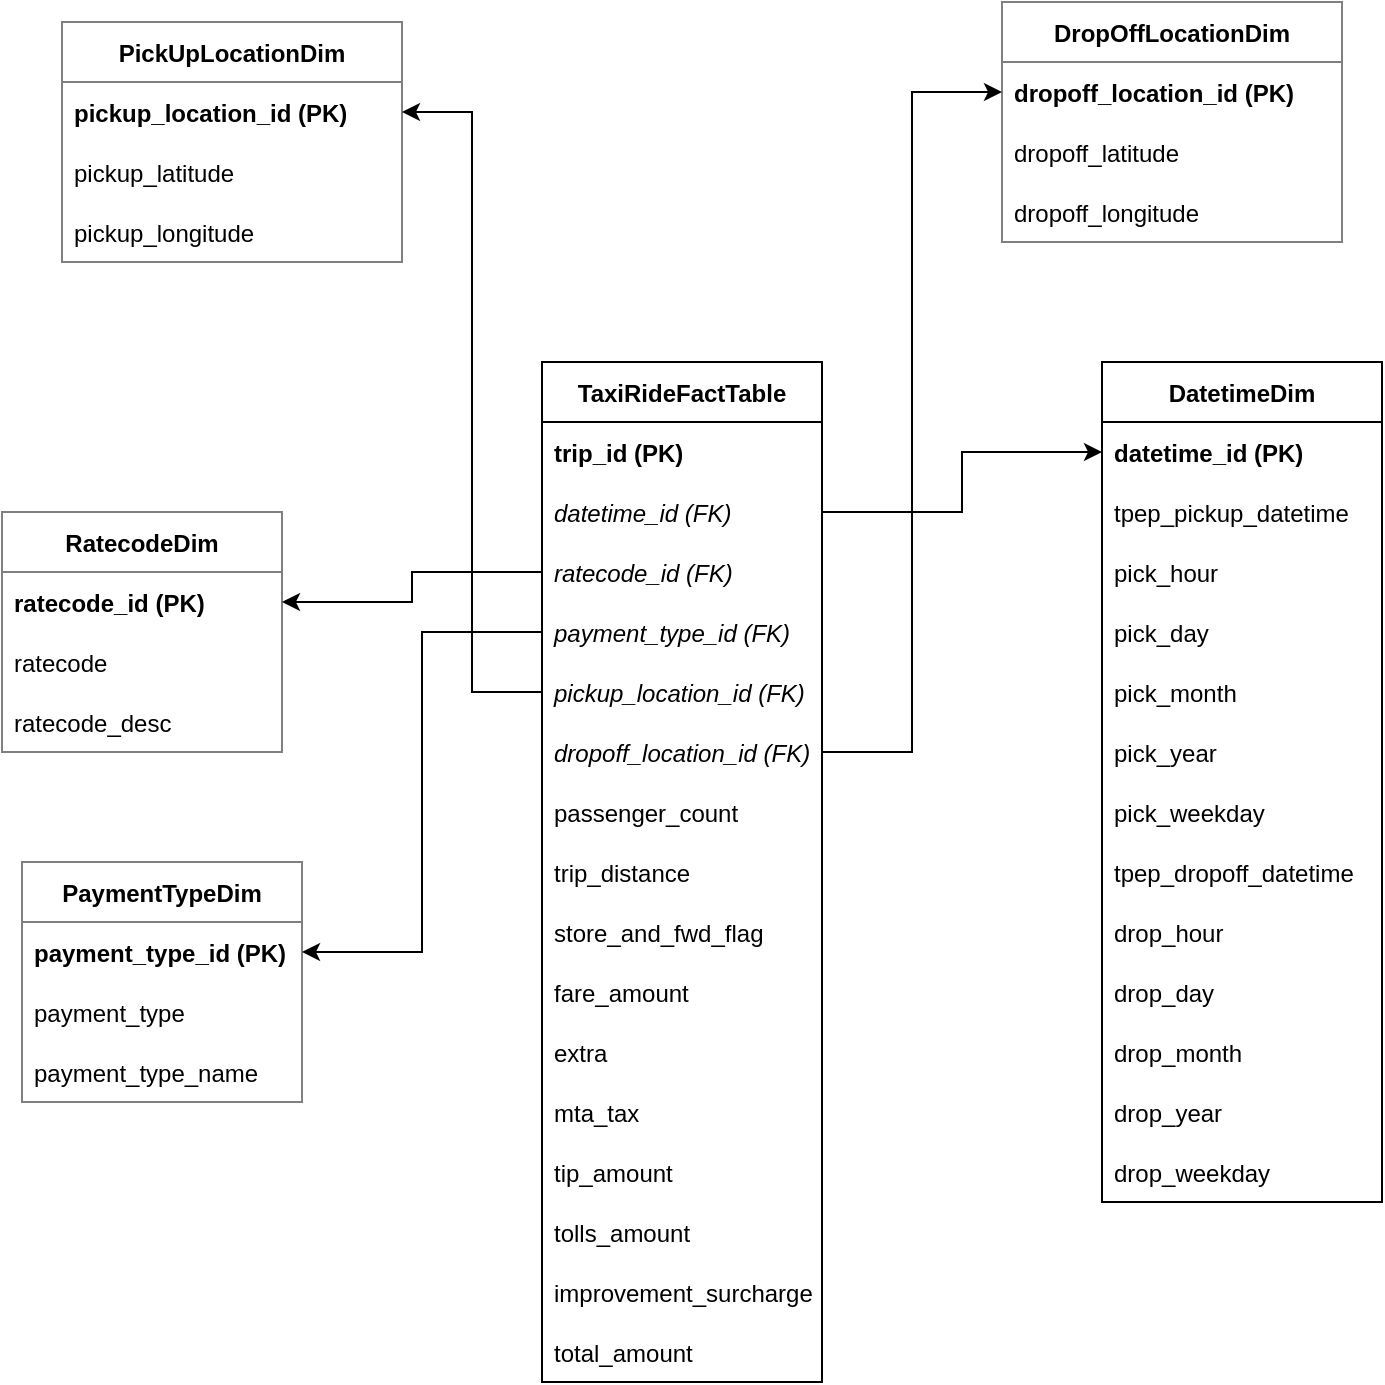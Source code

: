 <mxfile version="20.3.0" type="device"><diagram id="PjOlh2-i9VXT3nLFpJjR" name="Page-1"><mxGraphModel dx="1185" dy="714" grid="1" gridSize="10" guides="1" tooltips="1" connect="1" arrows="1" fold="1" page="1" pageScale="1" pageWidth="850" pageHeight="1100" math="0" shadow="0"><root><mxCell id="0"/><mxCell id="1" parent="0"/><mxCell id="DQ8Wg1WB1rBD1zgv4aQZ-3" value="TaxiRideFactTable" style="swimlane;fontStyle=1;childLayout=stackLayout;horizontal=1;startSize=30;horizontalStack=0;resizeParent=1;resizeParentMax=0;resizeLast=0;collapsible=1;marginBottom=0;" vertex="1" parent="1"><mxGeometry x="340" y="210" width="140" height="510" as="geometry"/></mxCell><mxCell id="DQ8Wg1WB1rBD1zgv4aQZ-4" value="trip_id (PK)" style="text;strokeColor=none;fillColor=none;align=left;verticalAlign=middle;spacingLeft=4;spacingRight=4;overflow=hidden;points=[[0,0.5],[1,0.5]];portConstraint=eastwest;rotatable=0;fontStyle=1" vertex="1" parent="DQ8Wg1WB1rBD1zgv4aQZ-3"><mxGeometry y="30" width="140" height="30" as="geometry"/></mxCell><mxCell id="DQ8Wg1WB1rBD1zgv4aQZ-5" value="datetime_id (FK)" style="text;strokeColor=none;fillColor=none;align=left;verticalAlign=middle;spacingLeft=4;spacingRight=4;overflow=hidden;points=[[0,0.5],[1,0.5]];portConstraint=eastwest;rotatable=0;fontStyle=2" vertex="1" parent="DQ8Wg1WB1rBD1zgv4aQZ-3"><mxGeometry y="60" width="140" height="30" as="geometry"/></mxCell><mxCell id="DQ8Wg1WB1rBD1zgv4aQZ-6" value="ratecode_id (FK)" style="text;strokeColor=none;fillColor=none;align=left;verticalAlign=middle;spacingLeft=4;spacingRight=4;overflow=hidden;points=[[0,0.5],[1,0.5]];portConstraint=eastwest;rotatable=0;fontStyle=2" vertex="1" parent="DQ8Wg1WB1rBD1zgv4aQZ-3"><mxGeometry y="90" width="140" height="30" as="geometry"/></mxCell><mxCell id="DQ8Wg1WB1rBD1zgv4aQZ-34" value="payment_type_id (FK)" style="text;strokeColor=none;fillColor=none;align=left;verticalAlign=middle;spacingLeft=4;spacingRight=4;overflow=hidden;points=[[0,0.5],[1,0.5]];portConstraint=eastwest;rotatable=0;fontStyle=2" vertex="1" parent="DQ8Wg1WB1rBD1zgv4aQZ-3"><mxGeometry y="120" width="140" height="30" as="geometry"/></mxCell><mxCell id="DQ8Wg1WB1rBD1zgv4aQZ-42" value="pickup_location_id (FK)" style="text;strokeColor=none;fillColor=none;align=left;verticalAlign=middle;spacingLeft=4;spacingRight=4;overflow=hidden;points=[[0,0.5],[1,0.5]];portConstraint=eastwest;rotatable=0;fontStyle=2" vertex="1" parent="DQ8Wg1WB1rBD1zgv4aQZ-3"><mxGeometry y="150" width="140" height="30" as="geometry"/></mxCell><mxCell id="DQ8Wg1WB1rBD1zgv4aQZ-52" value="dropoff_location_id (FK)" style="text;strokeColor=none;fillColor=none;align=left;verticalAlign=middle;spacingLeft=4;spacingRight=4;overflow=hidden;points=[[0,0.5],[1,0.5]];portConstraint=eastwest;rotatable=0;fontStyle=2" vertex="1" parent="DQ8Wg1WB1rBD1zgv4aQZ-3"><mxGeometry y="180" width="140" height="30" as="geometry"/></mxCell><mxCell id="DQ8Wg1WB1rBD1zgv4aQZ-53" value="passenger_count" style="text;strokeColor=none;fillColor=none;align=left;verticalAlign=middle;spacingLeft=4;spacingRight=4;overflow=hidden;points=[[0,0.5],[1,0.5]];portConstraint=eastwest;rotatable=0;fontStyle=0" vertex="1" parent="DQ8Wg1WB1rBD1zgv4aQZ-3"><mxGeometry y="210" width="140" height="30" as="geometry"/></mxCell><mxCell id="DQ8Wg1WB1rBD1zgv4aQZ-56" value="trip_distance" style="text;strokeColor=none;fillColor=none;align=left;verticalAlign=middle;spacingLeft=4;spacingRight=4;overflow=hidden;points=[[0,0.5],[1,0.5]];portConstraint=eastwest;rotatable=0;fontStyle=0" vertex="1" parent="DQ8Wg1WB1rBD1zgv4aQZ-3"><mxGeometry y="240" width="140" height="30" as="geometry"/></mxCell><mxCell id="DQ8Wg1WB1rBD1zgv4aQZ-57" value="store_and_fwd_flag" style="text;strokeColor=none;fillColor=none;align=left;verticalAlign=middle;spacingLeft=4;spacingRight=4;overflow=hidden;points=[[0,0.5],[1,0.5]];portConstraint=eastwest;rotatable=0;fontStyle=0" vertex="1" parent="DQ8Wg1WB1rBD1zgv4aQZ-3"><mxGeometry y="270" width="140" height="30" as="geometry"/></mxCell><mxCell id="DQ8Wg1WB1rBD1zgv4aQZ-58" value="fare_amount" style="text;strokeColor=none;fillColor=none;align=left;verticalAlign=middle;spacingLeft=4;spacingRight=4;overflow=hidden;points=[[0,0.5],[1,0.5]];portConstraint=eastwest;rotatable=0;fontStyle=0" vertex="1" parent="DQ8Wg1WB1rBD1zgv4aQZ-3"><mxGeometry y="300" width="140" height="30" as="geometry"/></mxCell><mxCell id="DQ8Wg1WB1rBD1zgv4aQZ-59" value="extra" style="text;strokeColor=none;fillColor=none;align=left;verticalAlign=middle;spacingLeft=4;spacingRight=4;overflow=hidden;points=[[0,0.5],[1,0.5]];portConstraint=eastwest;rotatable=0;fontStyle=0" vertex="1" parent="DQ8Wg1WB1rBD1zgv4aQZ-3"><mxGeometry y="330" width="140" height="30" as="geometry"/></mxCell><mxCell id="DQ8Wg1WB1rBD1zgv4aQZ-60" value="mta_tax" style="text;strokeColor=none;fillColor=none;align=left;verticalAlign=middle;spacingLeft=4;spacingRight=4;overflow=hidden;points=[[0,0.5],[1,0.5]];portConstraint=eastwest;rotatable=0;fontStyle=0" vertex="1" parent="DQ8Wg1WB1rBD1zgv4aQZ-3"><mxGeometry y="360" width="140" height="30" as="geometry"/></mxCell><mxCell id="DQ8Wg1WB1rBD1zgv4aQZ-61" value="tip_amount" style="text;strokeColor=none;fillColor=none;align=left;verticalAlign=middle;spacingLeft=4;spacingRight=4;overflow=hidden;points=[[0,0.5],[1,0.5]];portConstraint=eastwest;rotatable=0;fontStyle=0" vertex="1" parent="DQ8Wg1WB1rBD1zgv4aQZ-3"><mxGeometry y="390" width="140" height="30" as="geometry"/></mxCell><mxCell id="DQ8Wg1WB1rBD1zgv4aQZ-62" value="tolls_amount" style="text;strokeColor=none;fillColor=none;align=left;verticalAlign=middle;spacingLeft=4;spacingRight=4;overflow=hidden;points=[[0,0.5],[1,0.5]];portConstraint=eastwest;rotatable=0;fontStyle=0" vertex="1" parent="DQ8Wg1WB1rBD1zgv4aQZ-3"><mxGeometry y="420" width="140" height="30" as="geometry"/></mxCell><mxCell id="DQ8Wg1WB1rBD1zgv4aQZ-63" value="improvement_surcharge" style="text;strokeColor=none;fillColor=none;align=left;verticalAlign=middle;spacingLeft=4;spacingRight=4;overflow=hidden;points=[[0,0.5],[1,0.5]];portConstraint=eastwest;rotatable=0;fontStyle=0" vertex="1" parent="DQ8Wg1WB1rBD1zgv4aQZ-3"><mxGeometry y="450" width="140" height="30" as="geometry"/></mxCell><mxCell id="DQ8Wg1WB1rBD1zgv4aQZ-64" value="total_amount" style="text;strokeColor=none;fillColor=none;align=left;verticalAlign=middle;spacingLeft=4;spacingRight=4;overflow=hidden;points=[[0,0.5],[1,0.5]];portConstraint=eastwest;rotatable=0;fontStyle=0" vertex="1" parent="DQ8Wg1WB1rBD1zgv4aQZ-3"><mxGeometry y="480" width="140" height="30" as="geometry"/></mxCell><mxCell id="DQ8Wg1WB1rBD1zgv4aQZ-7" value="DatetimeDim" style="swimlane;fontStyle=1;childLayout=stackLayout;horizontal=1;startSize=30;horizontalStack=0;resizeParent=1;resizeParentMax=0;resizeLast=0;collapsible=1;marginBottom=0;" vertex="1" parent="1"><mxGeometry x="620" y="210" width="140" height="420" as="geometry"><mxRectangle x="620" y="210" width="110" height="30" as="alternateBounds"/></mxGeometry></mxCell><mxCell id="DQ8Wg1WB1rBD1zgv4aQZ-8" value="datetime_id (PK)" style="text;strokeColor=none;fillColor=none;align=left;verticalAlign=middle;spacingLeft=4;spacingRight=4;overflow=hidden;points=[[0,0.5],[1,0.5]];portConstraint=eastwest;rotatable=0;shadow=0;fontStyle=1" vertex="1" parent="DQ8Wg1WB1rBD1zgv4aQZ-7"><mxGeometry y="30" width="140" height="30" as="geometry"/></mxCell><mxCell id="DQ8Wg1WB1rBD1zgv4aQZ-9" value="tpep_pickup_datetime" style="text;strokeColor=none;fillColor=none;align=left;verticalAlign=middle;spacingLeft=4;spacingRight=4;overflow=hidden;points=[[0,0.5],[1,0.5]];portConstraint=eastwest;rotatable=0;" vertex="1" parent="DQ8Wg1WB1rBD1zgv4aQZ-7"><mxGeometry y="60" width="140" height="30" as="geometry"/></mxCell><mxCell id="DQ8Wg1WB1rBD1zgv4aQZ-10" value="pick_hour" style="text;strokeColor=none;fillColor=none;align=left;verticalAlign=middle;spacingLeft=4;spacingRight=4;overflow=hidden;points=[[0,0.5],[1,0.5]];portConstraint=eastwest;rotatable=0;" vertex="1" parent="DQ8Wg1WB1rBD1zgv4aQZ-7"><mxGeometry y="90" width="140" height="30" as="geometry"/></mxCell><mxCell id="DQ8Wg1WB1rBD1zgv4aQZ-11" value="pick_day" style="text;strokeColor=none;fillColor=none;align=left;verticalAlign=middle;spacingLeft=4;spacingRight=4;overflow=hidden;points=[[0,0.5],[1,0.5]];portConstraint=eastwest;rotatable=0;" vertex="1" parent="DQ8Wg1WB1rBD1zgv4aQZ-7"><mxGeometry y="120" width="140" height="30" as="geometry"/></mxCell><mxCell id="DQ8Wg1WB1rBD1zgv4aQZ-12" value="pick_month" style="text;strokeColor=none;fillColor=none;align=left;verticalAlign=middle;spacingLeft=4;spacingRight=4;overflow=hidden;points=[[0,0.5],[1,0.5]];portConstraint=eastwest;rotatable=0;" vertex="1" parent="DQ8Wg1WB1rBD1zgv4aQZ-7"><mxGeometry y="150" width="140" height="30" as="geometry"/></mxCell><mxCell id="DQ8Wg1WB1rBD1zgv4aQZ-13" value="pick_year" style="text;strokeColor=none;fillColor=none;align=left;verticalAlign=middle;spacingLeft=4;spacingRight=4;overflow=hidden;points=[[0,0.5],[1,0.5]];portConstraint=eastwest;rotatable=0;" vertex="1" parent="DQ8Wg1WB1rBD1zgv4aQZ-7"><mxGeometry y="180" width="140" height="30" as="geometry"/></mxCell><mxCell id="DQ8Wg1WB1rBD1zgv4aQZ-14" value="pick_weekday" style="text;strokeColor=none;fillColor=none;align=left;verticalAlign=middle;spacingLeft=4;spacingRight=4;overflow=hidden;points=[[0,0.5],[1,0.5]];portConstraint=eastwest;rotatable=0;" vertex="1" parent="DQ8Wg1WB1rBD1zgv4aQZ-7"><mxGeometry y="210" width="140" height="30" as="geometry"/></mxCell><mxCell id="DQ8Wg1WB1rBD1zgv4aQZ-15" value="tpep_dropoff_datetime" style="text;strokeColor=none;fillColor=none;align=left;verticalAlign=middle;spacingLeft=4;spacingRight=4;overflow=hidden;points=[[0,0.5],[1,0.5]];portConstraint=eastwest;rotatable=0;" vertex="1" parent="DQ8Wg1WB1rBD1zgv4aQZ-7"><mxGeometry y="240" width="140" height="30" as="geometry"/></mxCell><mxCell id="DQ8Wg1WB1rBD1zgv4aQZ-16" value="drop_hour" style="text;strokeColor=none;fillColor=none;align=left;verticalAlign=middle;spacingLeft=4;spacingRight=4;overflow=hidden;points=[[0,0.5],[1,0.5]];portConstraint=eastwest;rotatable=0;" vertex="1" parent="DQ8Wg1WB1rBD1zgv4aQZ-7"><mxGeometry y="270" width="140" height="30" as="geometry"/></mxCell><mxCell id="DQ8Wg1WB1rBD1zgv4aQZ-17" value="drop_day" style="text;strokeColor=none;fillColor=none;align=left;verticalAlign=middle;spacingLeft=4;spacingRight=4;overflow=hidden;points=[[0,0.5],[1,0.5]];portConstraint=eastwest;rotatable=0;" vertex="1" parent="DQ8Wg1WB1rBD1zgv4aQZ-7"><mxGeometry y="300" width="140" height="30" as="geometry"/></mxCell><mxCell id="DQ8Wg1WB1rBD1zgv4aQZ-18" value="drop_month" style="text;strokeColor=none;fillColor=none;align=left;verticalAlign=middle;spacingLeft=4;spacingRight=4;overflow=hidden;points=[[0,0.5],[1,0.5]];portConstraint=eastwest;rotatable=0;" vertex="1" parent="DQ8Wg1WB1rBD1zgv4aQZ-7"><mxGeometry y="330" width="140" height="30" as="geometry"/></mxCell><mxCell id="DQ8Wg1WB1rBD1zgv4aQZ-19" value="drop_year" style="text;strokeColor=none;fillColor=none;align=left;verticalAlign=middle;spacingLeft=4;spacingRight=4;overflow=hidden;points=[[0,0.5],[1,0.5]];portConstraint=eastwest;rotatable=0;" vertex="1" parent="DQ8Wg1WB1rBD1zgv4aQZ-7"><mxGeometry y="360" width="140" height="30" as="geometry"/></mxCell><mxCell id="DQ8Wg1WB1rBD1zgv4aQZ-20" value="drop_weekday" style="text;strokeColor=none;fillColor=none;align=left;verticalAlign=middle;spacingLeft=4;spacingRight=4;overflow=hidden;points=[[0,0.5],[1,0.5]];portConstraint=eastwest;rotatable=0;" vertex="1" parent="DQ8Wg1WB1rBD1zgv4aQZ-7"><mxGeometry y="390" width="140" height="30" as="geometry"/></mxCell><mxCell id="DQ8Wg1WB1rBD1zgv4aQZ-22" style="edgeStyle=orthogonalEdgeStyle;rounded=0;orthogonalLoop=1;jettySize=auto;html=1;exitX=1;exitY=0.5;exitDx=0;exitDy=0;entryX=0;entryY=0.5;entryDx=0;entryDy=0;" edge="1" parent="1" source="DQ8Wg1WB1rBD1zgv4aQZ-5" target="DQ8Wg1WB1rBD1zgv4aQZ-8"><mxGeometry relative="1" as="geometry"/></mxCell><mxCell id="DQ8Wg1WB1rBD1zgv4aQZ-24" value="RatecodeDim" style="swimlane;fontStyle=1;childLayout=stackLayout;horizontal=1;startSize=30;horizontalStack=0;resizeParent=1;resizeParentMax=0;resizeLast=0;collapsible=1;marginBottom=0;shadow=0;strokeColor=#808080;fillColor=#FFFFFF;" vertex="1" parent="1"><mxGeometry x="70" y="285" width="140" height="120" as="geometry"/></mxCell><mxCell id="DQ8Wg1WB1rBD1zgv4aQZ-25" value="ratecode_id (PK)" style="text;strokeColor=none;fillColor=none;align=left;verticalAlign=middle;spacingLeft=4;spacingRight=4;overflow=hidden;points=[[0,0.5],[1,0.5]];portConstraint=eastwest;rotatable=0;shadow=0;fontStyle=1" vertex="1" parent="DQ8Wg1WB1rBD1zgv4aQZ-24"><mxGeometry y="30" width="140" height="30" as="geometry"/></mxCell><mxCell id="DQ8Wg1WB1rBD1zgv4aQZ-26" value="ratecode" style="text;strokeColor=none;fillColor=none;align=left;verticalAlign=middle;spacingLeft=4;spacingRight=4;overflow=hidden;points=[[0,0.5],[1,0.5]];portConstraint=eastwest;rotatable=0;shadow=0;" vertex="1" parent="DQ8Wg1WB1rBD1zgv4aQZ-24"><mxGeometry y="60" width="140" height="30" as="geometry"/></mxCell><mxCell id="DQ8Wg1WB1rBD1zgv4aQZ-27" value="ratecode_desc" style="text;strokeColor=none;fillColor=none;align=left;verticalAlign=middle;spacingLeft=4;spacingRight=4;overflow=hidden;points=[[0,0.5],[1,0.5]];portConstraint=eastwest;rotatable=0;shadow=0;" vertex="1" parent="DQ8Wg1WB1rBD1zgv4aQZ-24"><mxGeometry y="90" width="140" height="30" as="geometry"/></mxCell><mxCell id="DQ8Wg1WB1rBD1zgv4aQZ-29" style="edgeStyle=orthogonalEdgeStyle;rounded=0;orthogonalLoop=1;jettySize=auto;html=1;" edge="1" parent="1" source="DQ8Wg1WB1rBD1zgv4aQZ-6" target="DQ8Wg1WB1rBD1zgv4aQZ-25"><mxGeometry relative="1" as="geometry"/></mxCell><mxCell id="DQ8Wg1WB1rBD1zgv4aQZ-30" value="PaymentTypeDim" style="swimlane;fontStyle=1;childLayout=stackLayout;horizontal=1;startSize=30;horizontalStack=0;resizeParent=1;resizeParentMax=0;resizeLast=0;collapsible=1;marginBottom=0;shadow=0;strokeColor=#808080;fillColor=#FFFFFF;" vertex="1" parent="1"><mxGeometry x="80" y="460" width="140" height="120" as="geometry"/></mxCell><mxCell id="DQ8Wg1WB1rBD1zgv4aQZ-31" value="payment_type_id (PK)" style="text;strokeColor=none;fillColor=none;align=left;verticalAlign=middle;spacingLeft=4;spacingRight=4;overflow=hidden;points=[[0,0.5],[1,0.5]];portConstraint=eastwest;rotatable=0;shadow=0;fontStyle=1" vertex="1" parent="DQ8Wg1WB1rBD1zgv4aQZ-30"><mxGeometry y="30" width="140" height="30" as="geometry"/></mxCell><mxCell id="DQ8Wg1WB1rBD1zgv4aQZ-32" value="payment_type" style="text;strokeColor=none;fillColor=none;align=left;verticalAlign=middle;spacingLeft=4;spacingRight=4;overflow=hidden;points=[[0,0.5],[1,0.5]];portConstraint=eastwest;rotatable=0;shadow=0;" vertex="1" parent="DQ8Wg1WB1rBD1zgv4aQZ-30"><mxGeometry y="60" width="140" height="30" as="geometry"/></mxCell><mxCell id="DQ8Wg1WB1rBD1zgv4aQZ-33" value="payment_type_name" style="text;strokeColor=none;fillColor=none;align=left;verticalAlign=middle;spacingLeft=4;spacingRight=4;overflow=hidden;points=[[0,0.5],[1,0.5]];portConstraint=eastwest;rotatable=0;shadow=0;" vertex="1" parent="DQ8Wg1WB1rBD1zgv4aQZ-30"><mxGeometry y="90" width="140" height="30" as="geometry"/></mxCell><mxCell id="DQ8Wg1WB1rBD1zgv4aQZ-43" style="edgeStyle=orthogonalEdgeStyle;rounded=0;orthogonalLoop=1;jettySize=auto;html=1;exitX=0;exitY=0.5;exitDx=0;exitDy=0;entryX=1;entryY=0.5;entryDx=0;entryDy=0;" edge="1" parent="1" source="DQ8Wg1WB1rBD1zgv4aQZ-34" target="DQ8Wg1WB1rBD1zgv4aQZ-31"><mxGeometry relative="1" as="geometry"/></mxCell><mxCell id="DQ8Wg1WB1rBD1zgv4aQZ-44" value="PickUpLocationDim" style="swimlane;fontStyle=1;childLayout=stackLayout;horizontal=1;startSize=30;horizontalStack=0;resizeParent=1;resizeParentMax=0;resizeLast=0;collapsible=1;marginBottom=0;shadow=0;strokeColor=#808080;fillColor=#FFFFFF;" vertex="1" parent="1"><mxGeometry x="100" y="40" width="170" height="120" as="geometry"/></mxCell><mxCell id="DQ8Wg1WB1rBD1zgv4aQZ-45" value="pickup_location_id (PK)" style="text;strokeColor=none;fillColor=none;align=left;verticalAlign=middle;spacingLeft=4;spacingRight=4;overflow=hidden;points=[[0,0.5],[1,0.5]];portConstraint=eastwest;rotatable=0;shadow=0;fontStyle=1" vertex="1" parent="DQ8Wg1WB1rBD1zgv4aQZ-44"><mxGeometry y="30" width="170" height="30" as="geometry"/></mxCell><mxCell id="DQ8Wg1WB1rBD1zgv4aQZ-46" value="pickup_latitude" style="text;strokeColor=none;fillColor=none;align=left;verticalAlign=middle;spacingLeft=4;spacingRight=4;overflow=hidden;points=[[0,0.5],[1,0.5]];portConstraint=eastwest;rotatable=0;shadow=0;" vertex="1" parent="DQ8Wg1WB1rBD1zgv4aQZ-44"><mxGeometry y="60" width="170" height="30" as="geometry"/></mxCell><mxCell id="DQ8Wg1WB1rBD1zgv4aQZ-47" value="pickup_longitude" style="text;strokeColor=none;fillColor=none;align=left;verticalAlign=middle;spacingLeft=4;spacingRight=4;overflow=hidden;points=[[0,0.5],[1,0.5]];portConstraint=eastwest;rotatable=0;shadow=0;" vertex="1" parent="DQ8Wg1WB1rBD1zgv4aQZ-44"><mxGeometry y="90" width="170" height="30" as="geometry"/></mxCell><mxCell id="DQ8Wg1WB1rBD1zgv4aQZ-48" value="DropOffLocationDim" style="swimlane;fontStyle=1;childLayout=stackLayout;horizontal=1;startSize=30;horizontalStack=0;resizeParent=1;resizeParentMax=0;resizeLast=0;collapsible=1;marginBottom=0;shadow=0;strokeColor=#808080;fillColor=#FFFFFF;" vertex="1" parent="1"><mxGeometry x="570" y="30" width="170" height="120" as="geometry"/></mxCell><mxCell id="DQ8Wg1WB1rBD1zgv4aQZ-49" value="dropoff_location_id (PK)" style="text;strokeColor=none;fillColor=none;align=left;verticalAlign=middle;spacingLeft=4;spacingRight=4;overflow=hidden;points=[[0,0.5],[1,0.5]];portConstraint=eastwest;rotatable=0;shadow=0;fontStyle=1" vertex="1" parent="DQ8Wg1WB1rBD1zgv4aQZ-48"><mxGeometry y="30" width="170" height="30" as="geometry"/></mxCell><mxCell id="DQ8Wg1WB1rBD1zgv4aQZ-50" value="dropoff_latitude" style="text;strokeColor=none;fillColor=none;align=left;verticalAlign=middle;spacingLeft=4;spacingRight=4;overflow=hidden;points=[[0,0.5],[1,0.5]];portConstraint=eastwest;rotatable=0;shadow=0;" vertex="1" parent="DQ8Wg1WB1rBD1zgv4aQZ-48"><mxGeometry y="60" width="170" height="30" as="geometry"/></mxCell><mxCell id="DQ8Wg1WB1rBD1zgv4aQZ-51" value="dropoff_longitude" style="text;strokeColor=none;fillColor=none;align=left;verticalAlign=middle;spacingLeft=4;spacingRight=4;overflow=hidden;points=[[0,0.5],[1,0.5]];portConstraint=eastwest;rotatable=0;shadow=0;" vertex="1" parent="DQ8Wg1WB1rBD1zgv4aQZ-48"><mxGeometry y="90" width="170" height="30" as="geometry"/></mxCell><mxCell id="DQ8Wg1WB1rBD1zgv4aQZ-54" style="edgeStyle=orthogonalEdgeStyle;rounded=0;orthogonalLoop=1;jettySize=auto;html=1;exitX=0;exitY=0.5;exitDx=0;exitDy=0;entryX=1;entryY=0.5;entryDx=0;entryDy=0;" edge="1" parent="1" source="DQ8Wg1WB1rBD1zgv4aQZ-42" target="DQ8Wg1WB1rBD1zgv4aQZ-45"><mxGeometry relative="1" as="geometry"/></mxCell><mxCell id="DQ8Wg1WB1rBD1zgv4aQZ-55" style="edgeStyle=orthogonalEdgeStyle;rounded=0;orthogonalLoop=1;jettySize=auto;html=1;exitX=1;exitY=0.5;exitDx=0;exitDy=0;entryX=0;entryY=0.5;entryDx=0;entryDy=0;" edge="1" parent="1" source="DQ8Wg1WB1rBD1zgv4aQZ-52" target="DQ8Wg1WB1rBD1zgv4aQZ-49"><mxGeometry relative="1" as="geometry"/></mxCell></root></mxGraphModel></diagram></mxfile>